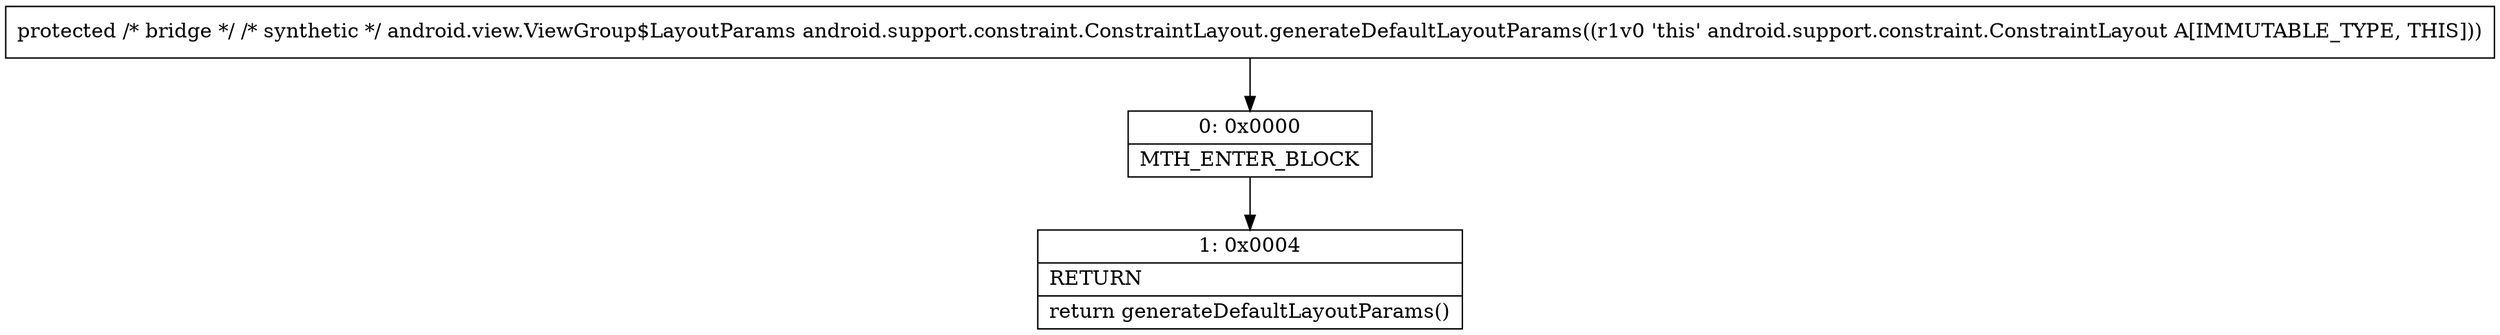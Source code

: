 digraph "CFG forandroid.support.constraint.ConstraintLayout.generateDefaultLayoutParams()Landroid\/view\/ViewGroup$LayoutParams;" {
Node_0 [shape=record,label="{0\:\ 0x0000|MTH_ENTER_BLOCK\l}"];
Node_1 [shape=record,label="{1\:\ 0x0004|RETURN\l|return generateDefaultLayoutParams()\l}"];
MethodNode[shape=record,label="{protected \/* bridge *\/ \/* synthetic *\/ android.view.ViewGroup$LayoutParams android.support.constraint.ConstraintLayout.generateDefaultLayoutParams((r1v0 'this' android.support.constraint.ConstraintLayout A[IMMUTABLE_TYPE, THIS])) }"];
MethodNode -> Node_0;
Node_0 -> Node_1;
}

